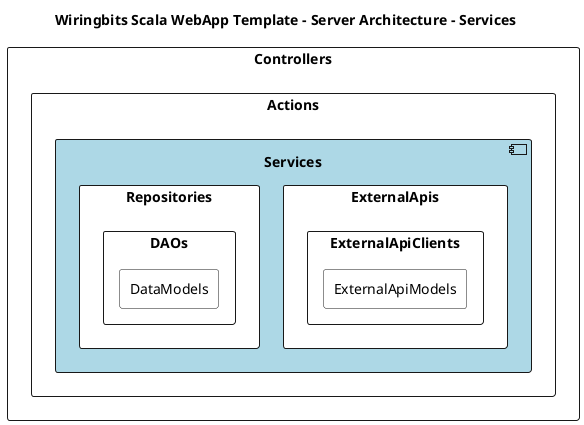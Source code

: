 @startuml
Title Wiringbits Scala WebApp Template - Server Architecture - Services

skinparam {
    linetype ortho
}

skinparam component {
  BackgroundColor LightBlue
}
skinparam rectangle {
  BackgroundColor White
}

rectangle Controllers {
    rectangle Actions {
        component Services {
            rectangle ExternalApis {
                rectangle ExternalApiClients {
                    rectangle ExternalApiModels
                }
            }
            rectangle Repositories {
                rectangle DAOs {
                    rectangle DataModels
                }
            }
        }
    }
}
@enduml
